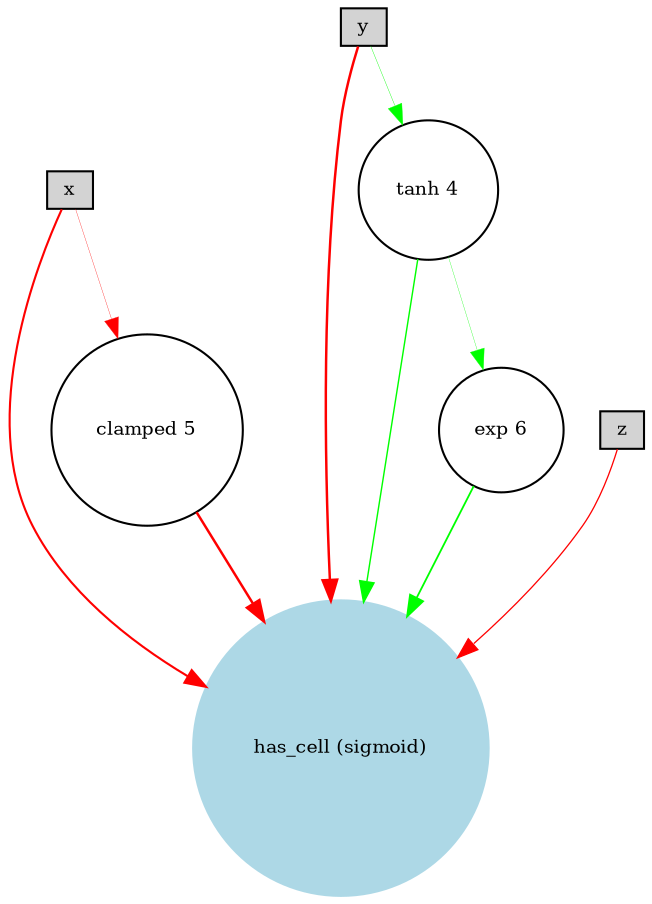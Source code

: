 digraph {
	node [fontsize=9 height=0.2 shape=circle width=0.2]
		x [shape=box style=filled]
		y [shape=box style=filled]
		z [shape=box style=filled]
		"has_cell (sigmoid)" [color=lightblue style=filled]
			y -> "has_cell (sigmoid)" [color=red penwidth=1.18911325684 style=solid]
			"tanh 4" -> "exp 6" [color=green penwidth=0.148970546643 style=solid]
			y -> "tanh 4" [color=green penwidth=0.186768519999 style=solid]
			"exp 6" -> "has_cell (sigmoid)" [color=green penwidth=0.862727745182 style=solid]
			x -> "clamped 5" [color=red penwidth=0.149706404964 style=solid]
			"tanh 4" -> "has_cell (sigmoid)" [color=green penwidth=0.684310008283 style=solid]
			z -> "has_cell (sigmoid)" [color=red penwidth=0.618474901322 style=solid]
			x -> "has_cell (sigmoid)" [color=red penwidth=1.01286242901 style=solid]
			"clamped 5" -> "has_cell (sigmoid)" [color=red penwidth=1.18906581862 style=solid]
}